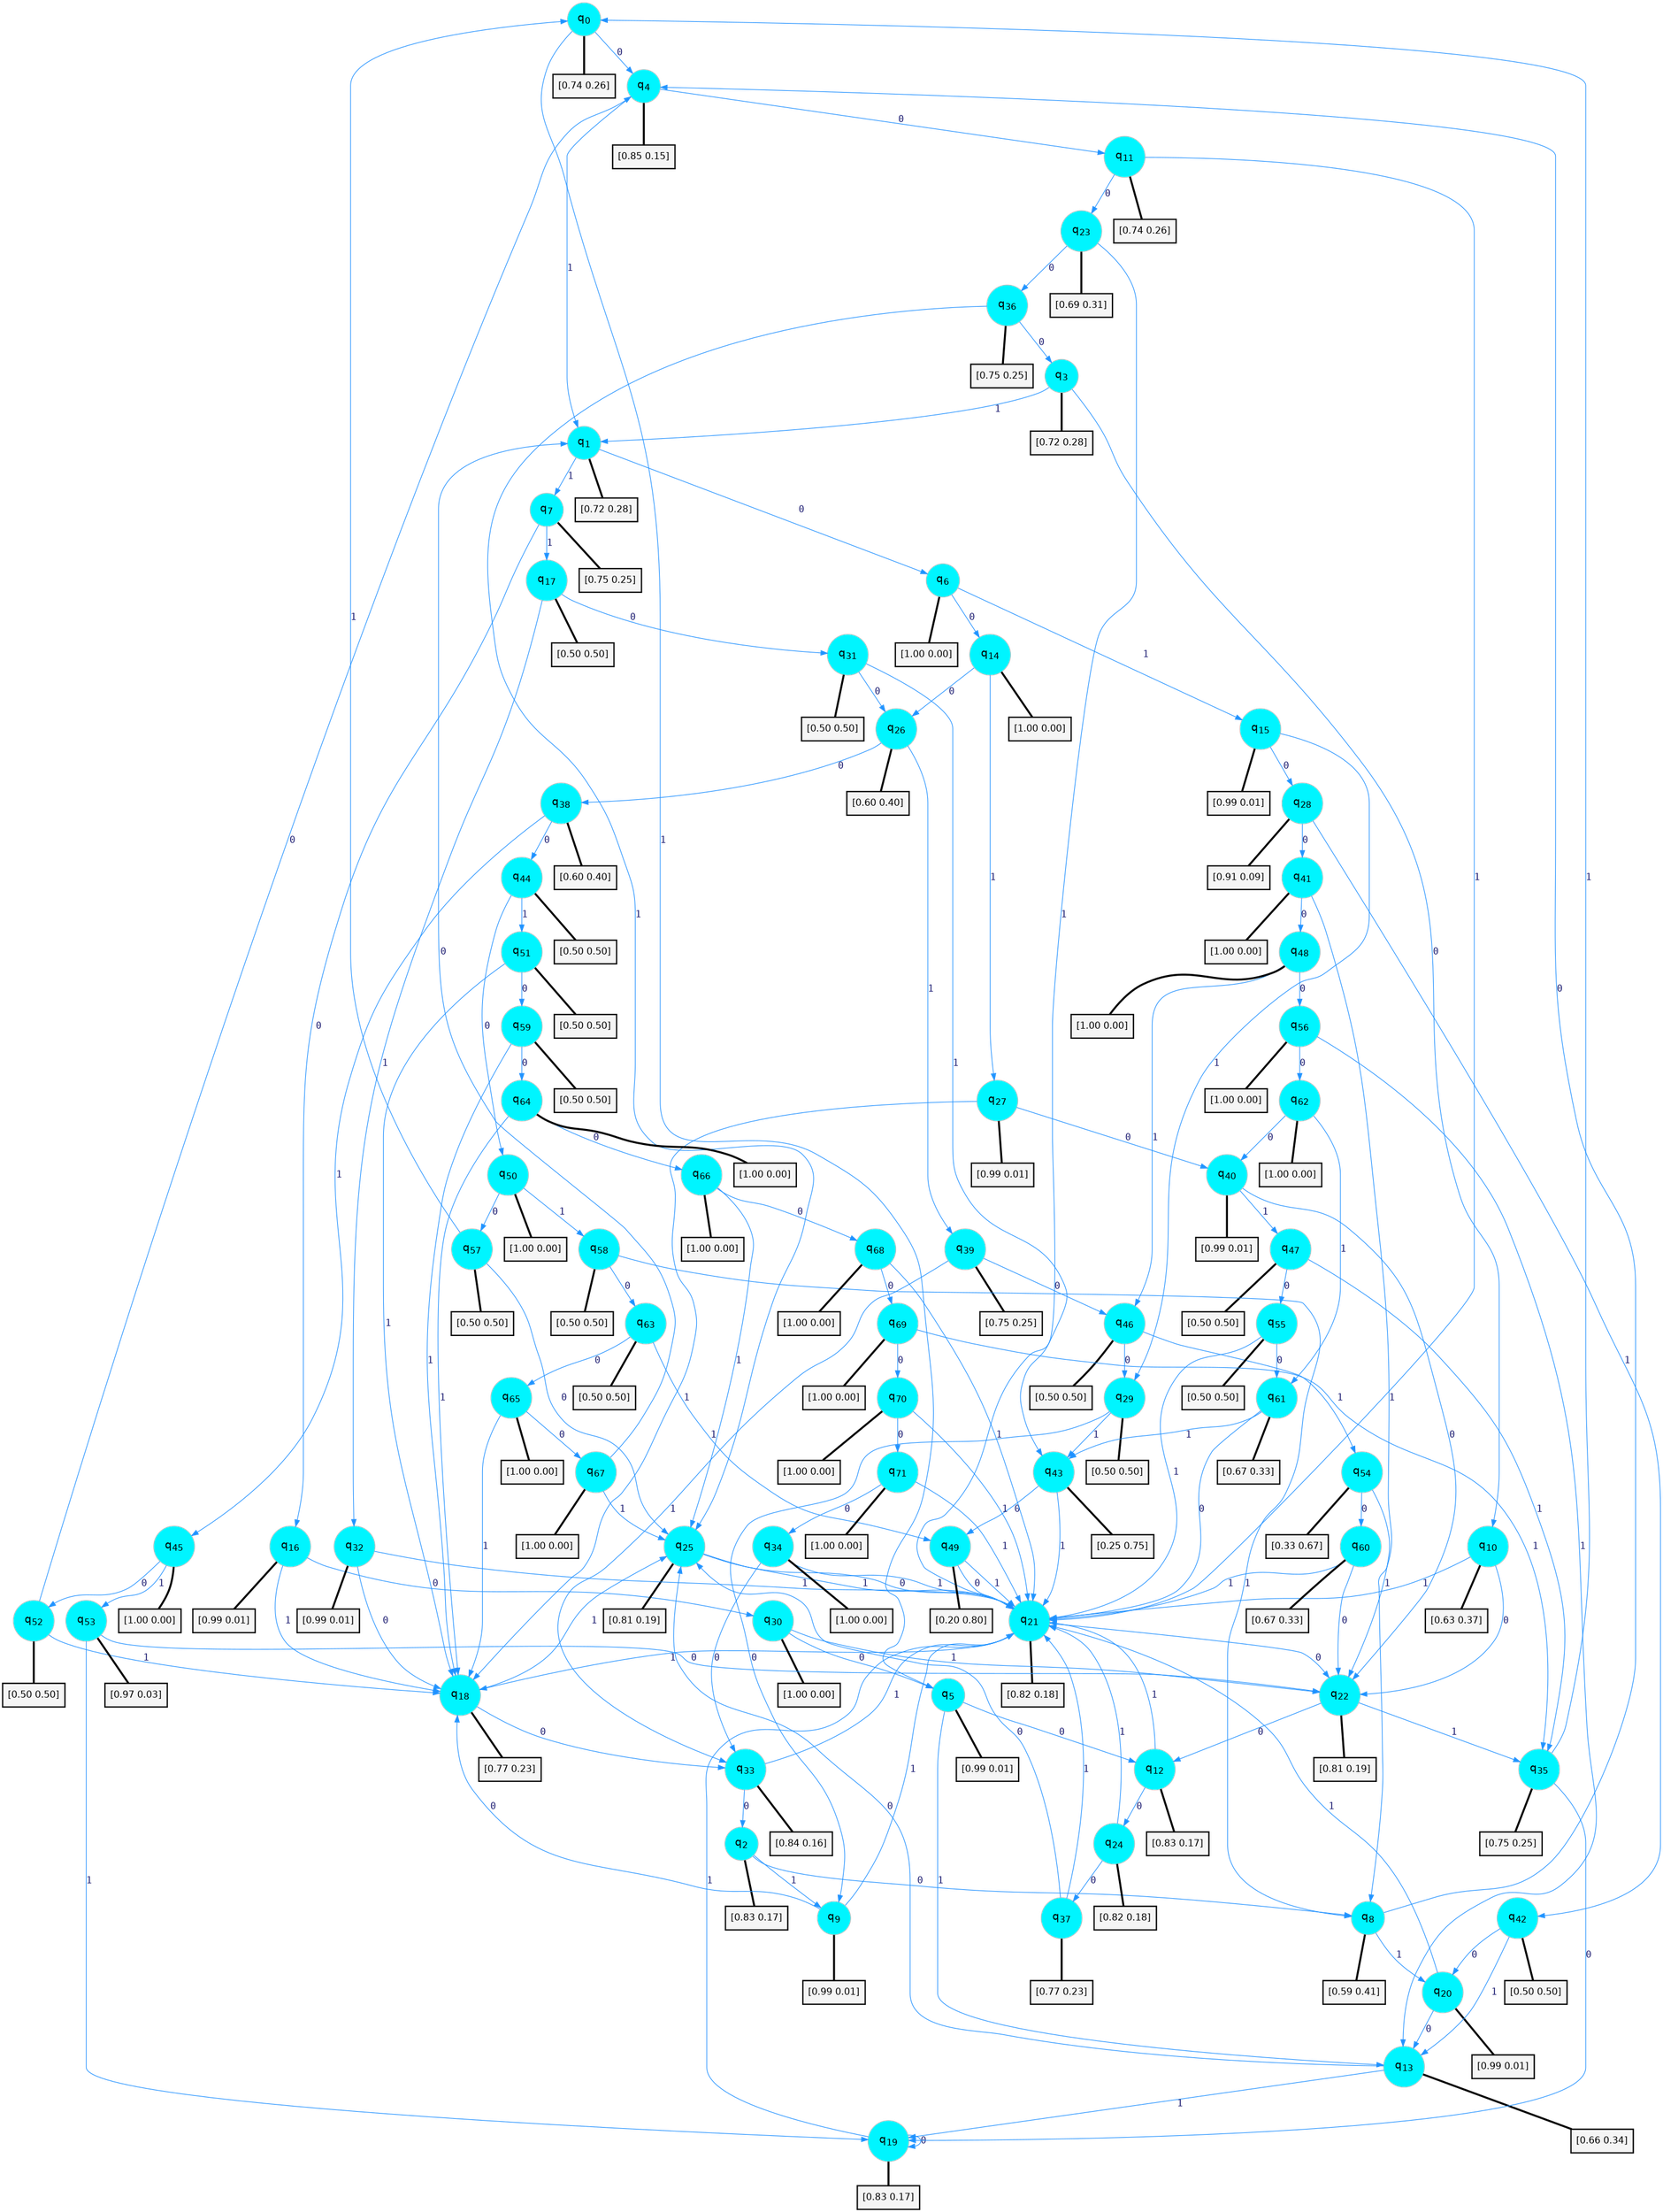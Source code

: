 digraph G {
graph [
bgcolor=transparent, dpi=300, rankdir=TD, size="40,25"];
node [
color=gray, fillcolor=turquoise1, fontcolor=black, fontname=Helvetica, fontsize=16, fontweight=bold, shape=circle, style=filled];
edge [
arrowsize=1, color=dodgerblue1, fontcolor=midnightblue, fontname=courier, fontweight=bold, penwidth=1, style=solid, weight=20];
0[label=<q<SUB>0</SUB>>];
1[label=<q<SUB>1</SUB>>];
2[label=<q<SUB>2</SUB>>];
3[label=<q<SUB>3</SUB>>];
4[label=<q<SUB>4</SUB>>];
5[label=<q<SUB>5</SUB>>];
6[label=<q<SUB>6</SUB>>];
7[label=<q<SUB>7</SUB>>];
8[label=<q<SUB>8</SUB>>];
9[label=<q<SUB>9</SUB>>];
10[label=<q<SUB>10</SUB>>];
11[label=<q<SUB>11</SUB>>];
12[label=<q<SUB>12</SUB>>];
13[label=<q<SUB>13</SUB>>];
14[label=<q<SUB>14</SUB>>];
15[label=<q<SUB>15</SUB>>];
16[label=<q<SUB>16</SUB>>];
17[label=<q<SUB>17</SUB>>];
18[label=<q<SUB>18</SUB>>];
19[label=<q<SUB>19</SUB>>];
20[label=<q<SUB>20</SUB>>];
21[label=<q<SUB>21</SUB>>];
22[label=<q<SUB>22</SUB>>];
23[label=<q<SUB>23</SUB>>];
24[label=<q<SUB>24</SUB>>];
25[label=<q<SUB>25</SUB>>];
26[label=<q<SUB>26</SUB>>];
27[label=<q<SUB>27</SUB>>];
28[label=<q<SUB>28</SUB>>];
29[label=<q<SUB>29</SUB>>];
30[label=<q<SUB>30</SUB>>];
31[label=<q<SUB>31</SUB>>];
32[label=<q<SUB>32</SUB>>];
33[label=<q<SUB>33</SUB>>];
34[label=<q<SUB>34</SUB>>];
35[label=<q<SUB>35</SUB>>];
36[label=<q<SUB>36</SUB>>];
37[label=<q<SUB>37</SUB>>];
38[label=<q<SUB>38</SUB>>];
39[label=<q<SUB>39</SUB>>];
40[label=<q<SUB>40</SUB>>];
41[label=<q<SUB>41</SUB>>];
42[label=<q<SUB>42</SUB>>];
43[label=<q<SUB>43</SUB>>];
44[label=<q<SUB>44</SUB>>];
45[label=<q<SUB>45</SUB>>];
46[label=<q<SUB>46</SUB>>];
47[label=<q<SUB>47</SUB>>];
48[label=<q<SUB>48</SUB>>];
49[label=<q<SUB>49</SUB>>];
50[label=<q<SUB>50</SUB>>];
51[label=<q<SUB>51</SUB>>];
52[label=<q<SUB>52</SUB>>];
53[label=<q<SUB>53</SUB>>];
54[label=<q<SUB>54</SUB>>];
55[label=<q<SUB>55</SUB>>];
56[label=<q<SUB>56</SUB>>];
57[label=<q<SUB>57</SUB>>];
58[label=<q<SUB>58</SUB>>];
59[label=<q<SUB>59</SUB>>];
60[label=<q<SUB>60</SUB>>];
61[label=<q<SUB>61</SUB>>];
62[label=<q<SUB>62</SUB>>];
63[label=<q<SUB>63</SUB>>];
64[label=<q<SUB>64</SUB>>];
65[label=<q<SUB>65</SUB>>];
66[label=<q<SUB>66</SUB>>];
67[label=<q<SUB>67</SUB>>];
68[label=<q<SUB>68</SUB>>];
69[label=<q<SUB>69</SUB>>];
70[label=<q<SUB>70</SUB>>];
71[label=<q<SUB>71</SUB>>];
72[label="[0.74 0.26]", shape=box,fontcolor=black, fontname=Helvetica, fontsize=14, penwidth=2, fillcolor=whitesmoke,color=black];
73[label="[0.72 0.28]", shape=box,fontcolor=black, fontname=Helvetica, fontsize=14, penwidth=2, fillcolor=whitesmoke,color=black];
74[label="[0.83 0.17]", shape=box,fontcolor=black, fontname=Helvetica, fontsize=14, penwidth=2, fillcolor=whitesmoke,color=black];
75[label="[0.72 0.28]", shape=box,fontcolor=black, fontname=Helvetica, fontsize=14, penwidth=2, fillcolor=whitesmoke,color=black];
76[label="[0.85 0.15]", shape=box,fontcolor=black, fontname=Helvetica, fontsize=14, penwidth=2, fillcolor=whitesmoke,color=black];
77[label="[0.99 0.01]", shape=box,fontcolor=black, fontname=Helvetica, fontsize=14, penwidth=2, fillcolor=whitesmoke,color=black];
78[label="[1.00 0.00]", shape=box,fontcolor=black, fontname=Helvetica, fontsize=14, penwidth=2, fillcolor=whitesmoke,color=black];
79[label="[0.75 0.25]", shape=box,fontcolor=black, fontname=Helvetica, fontsize=14, penwidth=2, fillcolor=whitesmoke,color=black];
80[label="[0.59 0.41]", shape=box,fontcolor=black, fontname=Helvetica, fontsize=14, penwidth=2, fillcolor=whitesmoke,color=black];
81[label="[0.99 0.01]", shape=box,fontcolor=black, fontname=Helvetica, fontsize=14, penwidth=2, fillcolor=whitesmoke,color=black];
82[label="[0.63 0.37]", shape=box,fontcolor=black, fontname=Helvetica, fontsize=14, penwidth=2, fillcolor=whitesmoke,color=black];
83[label="[0.74 0.26]", shape=box,fontcolor=black, fontname=Helvetica, fontsize=14, penwidth=2, fillcolor=whitesmoke,color=black];
84[label="[0.83 0.17]", shape=box,fontcolor=black, fontname=Helvetica, fontsize=14, penwidth=2, fillcolor=whitesmoke,color=black];
85[label="[0.66 0.34]", shape=box,fontcolor=black, fontname=Helvetica, fontsize=14, penwidth=2, fillcolor=whitesmoke,color=black];
86[label="[1.00 0.00]", shape=box,fontcolor=black, fontname=Helvetica, fontsize=14, penwidth=2, fillcolor=whitesmoke,color=black];
87[label="[0.99 0.01]", shape=box,fontcolor=black, fontname=Helvetica, fontsize=14, penwidth=2, fillcolor=whitesmoke,color=black];
88[label="[0.99 0.01]", shape=box,fontcolor=black, fontname=Helvetica, fontsize=14, penwidth=2, fillcolor=whitesmoke,color=black];
89[label="[0.50 0.50]", shape=box,fontcolor=black, fontname=Helvetica, fontsize=14, penwidth=2, fillcolor=whitesmoke,color=black];
90[label="[0.77 0.23]", shape=box,fontcolor=black, fontname=Helvetica, fontsize=14, penwidth=2, fillcolor=whitesmoke,color=black];
91[label="[0.83 0.17]", shape=box,fontcolor=black, fontname=Helvetica, fontsize=14, penwidth=2, fillcolor=whitesmoke,color=black];
92[label="[0.99 0.01]", shape=box,fontcolor=black, fontname=Helvetica, fontsize=14, penwidth=2, fillcolor=whitesmoke,color=black];
93[label="[0.82 0.18]", shape=box,fontcolor=black, fontname=Helvetica, fontsize=14, penwidth=2, fillcolor=whitesmoke,color=black];
94[label="[0.81 0.19]", shape=box,fontcolor=black, fontname=Helvetica, fontsize=14, penwidth=2, fillcolor=whitesmoke,color=black];
95[label="[0.69 0.31]", shape=box,fontcolor=black, fontname=Helvetica, fontsize=14, penwidth=2, fillcolor=whitesmoke,color=black];
96[label="[0.82 0.18]", shape=box,fontcolor=black, fontname=Helvetica, fontsize=14, penwidth=2, fillcolor=whitesmoke,color=black];
97[label="[0.81 0.19]", shape=box,fontcolor=black, fontname=Helvetica, fontsize=14, penwidth=2, fillcolor=whitesmoke,color=black];
98[label="[0.60 0.40]", shape=box,fontcolor=black, fontname=Helvetica, fontsize=14, penwidth=2, fillcolor=whitesmoke,color=black];
99[label="[0.99 0.01]", shape=box,fontcolor=black, fontname=Helvetica, fontsize=14, penwidth=2, fillcolor=whitesmoke,color=black];
100[label="[0.91 0.09]", shape=box,fontcolor=black, fontname=Helvetica, fontsize=14, penwidth=2, fillcolor=whitesmoke,color=black];
101[label="[0.50 0.50]", shape=box,fontcolor=black, fontname=Helvetica, fontsize=14, penwidth=2, fillcolor=whitesmoke,color=black];
102[label="[1.00 0.00]", shape=box,fontcolor=black, fontname=Helvetica, fontsize=14, penwidth=2, fillcolor=whitesmoke,color=black];
103[label="[0.50 0.50]", shape=box,fontcolor=black, fontname=Helvetica, fontsize=14, penwidth=2, fillcolor=whitesmoke,color=black];
104[label="[0.99 0.01]", shape=box,fontcolor=black, fontname=Helvetica, fontsize=14, penwidth=2, fillcolor=whitesmoke,color=black];
105[label="[0.84 0.16]", shape=box,fontcolor=black, fontname=Helvetica, fontsize=14, penwidth=2, fillcolor=whitesmoke,color=black];
106[label="[1.00 0.00]", shape=box,fontcolor=black, fontname=Helvetica, fontsize=14, penwidth=2, fillcolor=whitesmoke,color=black];
107[label="[0.75 0.25]", shape=box,fontcolor=black, fontname=Helvetica, fontsize=14, penwidth=2, fillcolor=whitesmoke,color=black];
108[label="[0.75 0.25]", shape=box,fontcolor=black, fontname=Helvetica, fontsize=14, penwidth=2, fillcolor=whitesmoke,color=black];
109[label="[0.77 0.23]", shape=box,fontcolor=black, fontname=Helvetica, fontsize=14, penwidth=2, fillcolor=whitesmoke,color=black];
110[label="[0.60 0.40]", shape=box,fontcolor=black, fontname=Helvetica, fontsize=14, penwidth=2, fillcolor=whitesmoke,color=black];
111[label="[0.75 0.25]", shape=box,fontcolor=black, fontname=Helvetica, fontsize=14, penwidth=2, fillcolor=whitesmoke,color=black];
112[label="[0.99 0.01]", shape=box,fontcolor=black, fontname=Helvetica, fontsize=14, penwidth=2, fillcolor=whitesmoke,color=black];
113[label="[1.00 0.00]", shape=box,fontcolor=black, fontname=Helvetica, fontsize=14, penwidth=2, fillcolor=whitesmoke,color=black];
114[label="[0.50 0.50]", shape=box,fontcolor=black, fontname=Helvetica, fontsize=14, penwidth=2, fillcolor=whitesmoke,color=black];
115[label="[0.25 0.75]", shape=box,fontcolor=black, fontname=Helvetica, fontsize=14, penwidth=2, fillcolor=whitesmoke,color=black];
116[label="[0.50 0.50]", shape=box,fontcolor=black, fontname=Helvetica, fontsize=14, penwidth=2, fillcolor=whitesmoke,color=black];
117[label="[1.00 0.00]", shape=box,fontcolor=black, fontname=Helvetica, fontsize=14, penwidth=2, fillcolor=whitesmoke,color=black];
118[label="[0.50 0.50]", shape=box,fontcolor=black, fontname=Helvetica, fontsize=14, penwidth=2, fillcolor=whitesmoke,color=black];
119[label="[0.50 0.50]", shape=box,fontcolor=black, fontname=Helvetica, fontsize=14, penwidth=2, fillcolor=whitesmoke,color=black];
120[label="[1.00 0.00]", shape=box,fontcolor=black, fontname=Helvetica, fontsize=14, penwidth=2, fillcolor=whitesmoke,color=black];
121[label="[0.20 0.80]", shape=box,fontcolor=black, fontname=Helvetica, fontsize=14, penwidth=2, fillcolor=whitesmoke,color=black];
122[label="[1.00 0.00]", shape=box,fontcolor=black, fontname=Helvetica, fontsize=14, penwidth=2, fillcolor=whitesmoke,color=black];
123[label="[0.50 0.50]", shape=box,fontcolor=black, fontname=Helvetica, fontsize=14, penwidth=2, fillcolor=whitesmoke,color=black];
124[label="[0.50 0.50]", shape=box,fontcolor=black, fontname=Helvetica, fontsize=14, penwidth=2, fillcolor=whitesmoke,color=black];
125[label="[0.97 0.03]", shape=box,fontcolor=black, fontname=Helvetica, fontsize=14, penwidth=2, fillcolor=whitesmoke,color=black];
126[label="[0.33 0.67]", shape=box,fontcolor=black, fontname=Helvetica, fontsize=14, penwidth=2, fillcolor=whitesmoke,color=black];
127[label="[0.50 0.50]", shape=box,fontcolor=black, fontname=Helvetica, fontsize=14, penwidth=2, fillcolor=whitesmoke,color=black];
128[label="[1.00 0.00]", shape=box,fontcolor=black, fontname=Helvetica, fontsize=14, penwidth=2, fillcolor=whitesmoke,color=black];
129[label="[0.50 0.50]", shape=box,fontcolor=black, fontname=Helvetica, fontsize=14, penwidth=2, fillcolor=whitesmoke,color=black];
130[label="[0.50 0.50]", shape=box,fontcolor=black, fontname=Helvetica, fontsize=14, penwidth=2, fillcolor=whitesmoke,color=black];
131[label="[0.50 0.50]", shape=box,fontcolor=black, fontname=Helvetica, fontsize=14, penwidth=2, fillcolor=whitesmoke,color=black];
132[label="[0.67 0.33]", shape=box,fontcolor=black, fontname=Helvetica, fontsize=14, penwidth=2, fillcolor=whitesmoke,color=black];
133[label="[0.67 0.33]", shape=box,fontcolor=black, fontname=Helvetica, fontsize=14, penwidth=2, fillcolor=whitesmoke,color=black];
134[label="[1.00 0.00]", shape=box,fontcolor=black, fontname=Helvetica, fontsize=14, penwidth=2, fillcolor=whitesmoke,color=black];
135[label="[0.50 0.50]", shape=box,fontcolor=black, fontname=Helvetica, fontsize=14, penwidth=2, fillcolor=whitesmoke,color=black];
136[label="[1.00 0.00]", shape=box,fontcolor=black, fontname=Helvetica, fontsize=14, penwidth=2, fillcolor=whitesmoke,color=black];
137[label="[1.00 0.00]", shape=box,fontcolor=black, fontname=Helvetica, fontsize=14, penwidth=2, fillcolor=whitesmoke,color=black];
138[label="[1.00 0.00]", shape=box,fontcolor=black, fontname=Helvetica, fontsize=14, penwidth=2, fillcolor=whitesmoke,color=black];
139[label="[1.00 0.00]", shape=box,fontcolor=black, fontname=Helvetica, fontsize=14, penwidth=2, fillcolor=whitesmoke,color=black];
140[label="[1.00 0.00]", shape=box,fontcolor=black, fontname=Helvetica, fontsize=14, penwidth=2, fillcolor=whitesmoke,color=black];
141[label="[1.00 0.00]", shape=box,fontcolor=black, fontname=Helvetica, fontsize=14, penwidth=2, fillcolor=whitesmoke,color=black];
142[label="[1.00 0.00]", shape=box,fontcolor=black, fontname=Helvetica, fontsize=14, penwidth=2, fillcolor=whitesmoke,color=black];
143[label="[1.00 0.00]", shape=box,fontcolor=black, fontname=Helvetica, fontsize=14, penwidth=2, fillcolor=whitesmoke,color=black];
0->4 [label=0];
0->5 [label=1];
0->72 [arrowhead=none, penwidth=3,color=black];
1->6 [label=0];
1->7 [label=1];
1->73 [arrowhead=none, penwidth=3,color=black];
2->8 [label=0];
2->9 [label=1];
2->74 [arrowhead=none, penwidth=3,color=black];
3->10 [label=0];
3->1 [label=1];
3->75 [arrowhead=none, penwidth=3,color=black];
4->11 [label=0];
4->1 [label=1];
4->76 [arrowhead=none, penwidth=3,color=black];
5->12 [label=0];
5->13 [label=1];
5->77 [arrowhead=none, penwidth=3,color=black];
6->14 [label=0];
6->15 [label=1];
6->78 [arrowhead=none, penwidth=3,color=black];
7->16 [label=0];
7->17 [label=1];
7->79 [arrowhead=none, penwidth=3,color=black];
8->4 [label=0];
8->20 [label=1];
8->80 [arrowhead=none, penwidth=3,color=black];
9->18 [label=0];
9->21 [label=1];
9->81 [arrowhead=none, penwidth=3,color=black];
10->22 [label=0];
10->21 [label=1];
10->82 [arrowhead=none, penwidth=3,color=black];
11->23 [label=0];
11->21 [label=1];
11->83 [arrowhead=none, penwidth=3,color=black];
12->24 [label=0];
12->21 [label=1];
12->84 [arrowhead=none, penwidth=3,color=black];
13->25 [label=0];
13->19 [label=1];
13->85 [arrowhead=none, penwidth=3,color=black];
14->26 [label=0];
14->27 [label=1];
14->86 [arrowhead=none, penwidth=3,color=black];
15->28 [label=0];
15->29 [label=1];
15->87 [arrowhead=none, penwidth=3,color=black];
16->30 [label=0];
16->18 [label=1];
16->88 [arrowhead=none, penwidth=3,color=black];
17->31 [label=0];
17->32 [label=1];
17->89 [arrowhead=none, penwidth=3,color=black];
18->33 [label=0];
18->25 [label=1];
18->90 [arrowhead=none, penwidth=3,color=black];
19->19 [label=0];
19->21 [label=1];
19->91 [arrowhead=none, penwidth=3,color=black];
20->13 [label=0];
20->21 [label=1];
20->92 [arrowhead=none, penwidth=3,color=black];
21->22 [label=0];
21->18 [label=1];
21->93 [arrowhead=none, penwidth=3,color=black];
22->12 [label=0];
22->35 [label=1];
22->94 [arrowhead=none, penwidth=3,color=black];
23->36 [label=0];
23->21 [label=1];
23->95 [arrowhead=none, penwidth=3,color=black];
24->37 [label=0];
24->21 [label=1];
24->96 [arrowhead=none, penwidth=3,color=black];
25->21 [label=0];
25->21 [label=1];
25->97 [arrowhead=none, penwidth=3,color=black];
26->38 [label=0];
26->39 [label=1];
26->98 [arrowhead=none, penwidth=3,color=black];
27->40 [label=0];
27->18 [label=1];
27->99 [arrowhead=none, penwidth=3,color=black];
28->41 [label=0];
28->42 [label=1];
28->100 [arrowhead=none, penwidth=3,color=black];
29->9 [label=0];
29->43 [label=1];
29->101 [arrowhead=none, penwidth=3,color=black];
30->5 [label=0];
30->22 [label=1];
30->102 [arrowhead=none, penwidth=3,color=black];
31->26 [label=0];
31->43 [label=1];
31->103 [arrowhead=none, penwidth=3,color=black];
32->18 [label=0];
32->21 [label=1];
32->104 [arrowhead=none, penwidth=3,color=black];
33->2 [label=0];
33->21 [label=1];
33->105 [arrowhead=none, penwidth=3,color=black];
34->33 [label=0];
34->21 [label=1];
34->106 [arrowhead=none, penwidth=3,color=black];
35->19 [label=0];
35->0 [label=1];
35->107 [arrowhead=none, penwidth=3,color=black];
36->3 [label=0];
36->25 [label=1];
36->108 [arrowhead=none, penwidth=3,color=black];
37->25 [label=0];
37->21 [label=1];
37->109 [arrowhead=none, penwidth=3,color=black];
38->44 [label=0];
38->45 [label=1];
38->110 [arrowhead=none, penwidth=3,color=black];
39->46 [label=0];
39->33 [label=1];
39->111 [arrowhead=none, penwidth=3,color=black];
40->22 [label=0];
40->47 [label=1];
40->112 [arrowhead=none, penwidth=3,color=black];
41->48 [label=0];
41->8 [label=1];
41->113 [arrowhead=none, penwidth=3,color=black];
42->20 [label=0];
42->13 [label=1];
42->114 [arrowhead=none, penwidth=3,color=black];
43->49 [label=0];
43->21 [label=1];
43->115 [arrowhead=none, penwidth=3,color=black];
44->50 [label=0];
44->51 [label=1];
44->116 [arrowhead=none, penwidth=3,color=black];
45->52 [label=0];
45->53 [label=1];
45->117 [arrowhead=none, penwidth=3,color=black];
46->29 [label=0];
46->54 [label=1];
46->118 [arrowhead=none, penwidth=3,color=black];
47->55 [label=0];
47->35 [label=1];
47->119 [arrowhead=none, penwidth=3,color=black];
48->56 [label=0];
48->46 [label=1];
48->120 [arrowhead=none, penwidth=3,color=black];
49->21 [label=0];
49->21 [label=1];
49->121 [arrowhead=none, penwidth=3,color=black];
50->57 [label=0];
50->58 [label=1];
50->122 [arrowhead=none, penwidth=3,color=black];
51->59 [label=0];
51->18 [label=1];
51->123 [arrowhead=none, penwidth=3,color=black];
52->4 [label=0];
52->18 [label=1];
52->124 [arrowhead=none, penwidth=3,color=black];
53->22 [label=0];
53->19 [label=1];
53->125 [arrowhead=none, penwidth=3,color=black];
54->60 [label=0];
54->22 [label=1];
54->126 [arrowhead=none, penwidth=3,color=black];
55->61 [label=0];
55->21 [label=1];
55->127 [arrowhead=none, penwidth=3,color=black];
56->62 [label=0];
56->13 [label=1];
56->128 [arrowhead=none, penwidth=3,color=black];
57->25 [label=0];
57->0 [label=1];
57->129 [arrowhead=none, penwidth=3,color=black];
58->63 [label=0];
58->8 [label=1];
58->130 [arrowhead=none, penwidth=3,color=black];
59->64 [label=0];
59->18 [label=1];
59->131 [arrowhead=none, penwidth=3,color=black];
60->22 [label=0];
60->21 [label=1];
60->132 [arrowhead=none, penwidth=3,color=black];
61->21 [label=0];
61->43 [label=1];
61->133 [arrowhead=none, penwidth=3,color=black];
62->40 [label=0];
62->61 [label=1];
62->134 [arrowhead=none, penwidth=3,color=black];
63->65 [label=0];
63->49 [label=1];
63->135 [arrowhead=none, penwidth=3,color=black];
64->66 [label=0];
64->18 [label=1];
64->136 [arrowhead=none, penwidth=3,color=black];
65->67 [label=0];
65->18 [label=1];
65->137 [arrowhead=none, penwidth=3,color=black];
66->68 [label=0];
66->25 [label=1];
66->138 [arrowhead=none, penwidth=3,color=black];
67->1 [label=0];
67->25 [label=1];
67->139 [arrowhead=none, penwidth=3,color=black];
68->69 [label=0];
68->21 [label=1];
68->140 [arrowhead=none, penwidth=3,color=black];
69->70 [label=0];
69->35 [label=1];
69->141 [arrowhead=none, penwidth=3,color=black];
70->71 [label=0];
70->21 [label=1];
70->142 [arrowhead=none, penwidth=3,color=black];
71->34 [label=0];
71->21 [label=1];
71->143 [arrowhead=none, penwidth=3,color=black];
}
